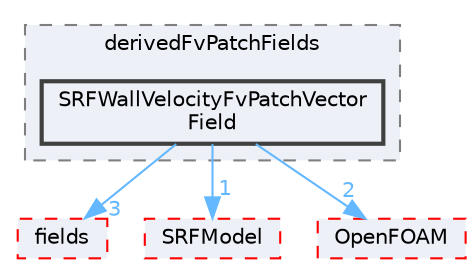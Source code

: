 digraph "src/finiteVolume/cfdTools/general/SRF/derivedFvPatchFields/SRFWallVelocityFvPatchVectorField"
{
 // LATEX_PDF_SIZE
  bgcolor="transparent";
  edge [fontname=Helvetica,fontsize=10,labelfontname=Helvetica,labelfontsize=10];
  node [fontname=Helvetica,fontsize=10,shape=box,height=0.2,width=0.4];
  compound=true
  subgraph clusterdir_e6c8430525c77a3f3bc12a1936999b76 {
    graph [ bgcolor="#edf0f7", pencolor="grey50", label="derivedFvPatchFields", fontname=Helvetica,fontsize=10 style="filled,dashed", URL="dir_e6c8430525c77a3f3bc12a1936999b76.html",tooltip=""]
  dir_121ef1e928bff38cc68746b4d38e5e9e [label="SRFWallVelocityFvPatchVector\lField", fillcolor="#edf0f7", color="grey25", style="filled,bold", URL="dir_121ef1e928bff38cc68746b4d38e5e9e.html",tooltip=""];
  }
  dir_25ab4a83a983f7bb7a38b7f63bb141b7 [label="fields", fillcolor="#edf0f7", color="red", style="filled,dashed", URL="dir_25ab4a83a983f7bb7a38b7f63bb141b7.html",tooltip=""];
  dir_d3c6f5247a3bbdb19cd7c66f286a8e07 [label="SRFModel", fillcolor="#edf0f7", color="red", style="filled,dashed", URL="dir_d3c6f5247a3bbdb19cd7c66f286a8e07.html",tooltip=""];
  dir_c5473ff19b20e6ec4dfe5c310b3778a8 [label="OpenFOAM", fillcolor="#edf0f7", color="red", style="filled,dashed", URL="dir_c5473ff19b20e6ec4dfe5c310b3778a8.html",tooltip=""];
  dir_121ef1e928bff38cc68746b4d38e5e9e->dir_25ab4a83a983f7bb7a38b7f63bb141b7 [headlabel="3", labeldistance=1.5 headhref="dir_003738_001332.html" href="dir_003738_001332.html" color="steelblue1" fontcolor="steelblue1"];
  dir_121ef1e928bff38cc68746b4d38e5e9e->dir_c5473ff19b20e6ec4dfe5c310b3778a8 [headlabel="2", labeldistance=1.5 headhref="dir_003738_002695.html" href="dir_003738_002695.html" color="steelblue1" fontcolor="steelblue1"];
  dir_121ef1e928bff38cc68746b4d38e5e9e->dir_d3c6f5247a3bbdb19cd7c66f286a8e07 [headlabel="1", labeldistance=1.5 headhref="dir_003738_003733.html" href="dir_003738_003733.html" color="steelblue1" fontcolor="steelblue1"];
}
